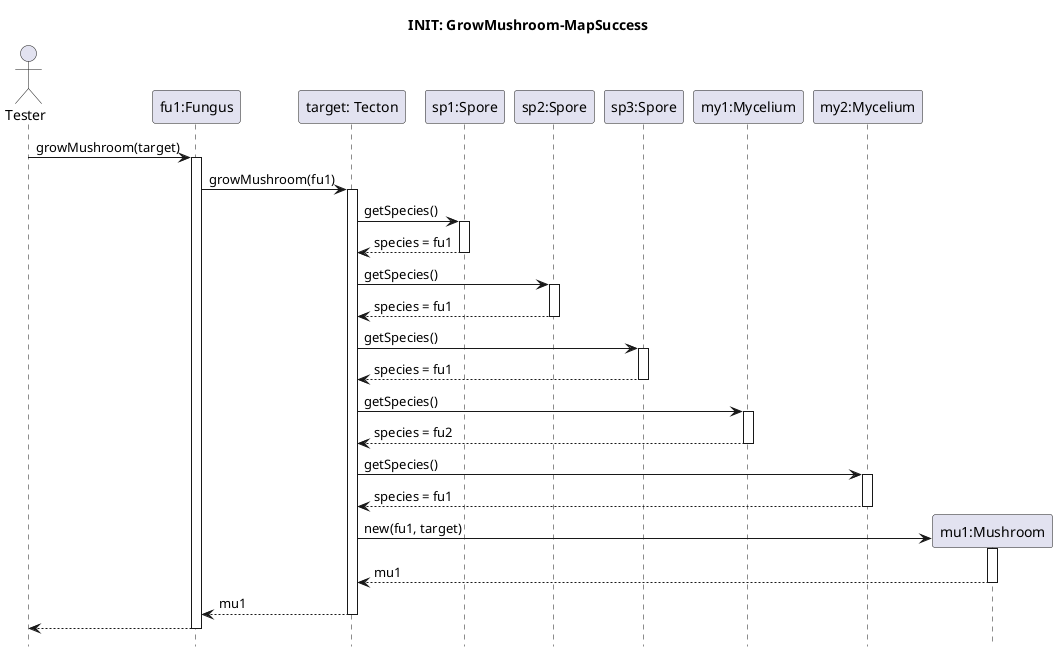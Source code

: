 @startuml Grow-mushroom/success
hide footbox

title INIT: GrowMushroom-MapSuccess

actor Tester
participant "fu1:Fungus" as fungus
participant "target: Tecton" as target
participant "sp1:Spore" as spore1
participant "sp2:Spore" as spore2
participant "sp3:Spore" as spore3
participant "my1:Mycelium" as mycelia1
participant "my2:Mycelium" as mycelia2
participant "mu1:Mushroom" as mushroom

Tester -> fungus : growMushroom(target)
activate fungus

fungus -> target: growMushroom(fu1)
activate target

    target -> spore1 : getSpecies()
    activate spore1
    return species = fu1

    target -> spore2 : getSpecies()
    activate spore2
    return species = fu1

    target -> spore3 : getSpecies()
    activate spore3
    return species = fu1

    target -> mycelia1 : getSpecies()
    activate mycelia1
    return species = fu2

    target -> mycelia2 : getSpecies()
    activate mycelia2
    return species = fu1
    
    create mushroom
    target -> mushroom : new(fu1, target)
    activate mushroom
    return mu1

return mu1

return

@enduml
